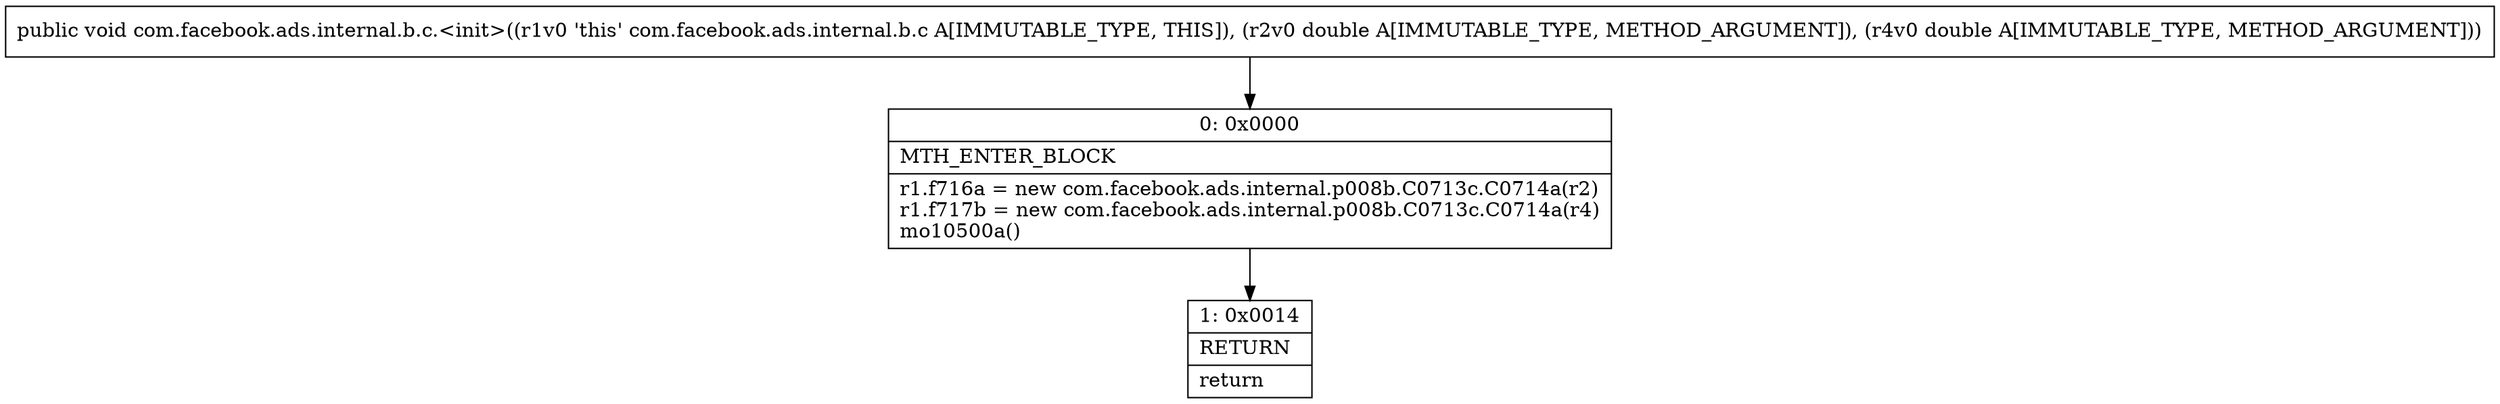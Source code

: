 digraph "CFG forcom.facebook.ads.internal.b.c.\<init\>(DD)V" {
Node_0 [shape=record,label="{0\:\ 0x0000|MTH_ENTER_BLOCK\l|r1.f716a = new com.facebook.ads.internal.p008b.C0713c.C0714a(r2)\lr1.f717b = new com.facebook.ads.internal.p008b.C0713c.C0714a(r4)\lmo10500a()\l}"];
Node_1 [shape=record,label="{1\:\ 0x0014|RETURN\l|return\l}"];
MethodNode[shape=record,label="{public void com.facebook.ads.internal.b.c.\<init\>((r1v0 'this' com.facebook.ads.internal.b.c A[IMMUTABLE_TYPE, THIS]), (r2v0 double A[IMMUTABLE_TYPE, METHOD_ARGUMENT]), (r4v0 double A[IMMUTABLE_TYPE, METHOD_ARGUMENT])) }"];
MethodNode -> Node_0;
Node_0 -> Node_1;
}

